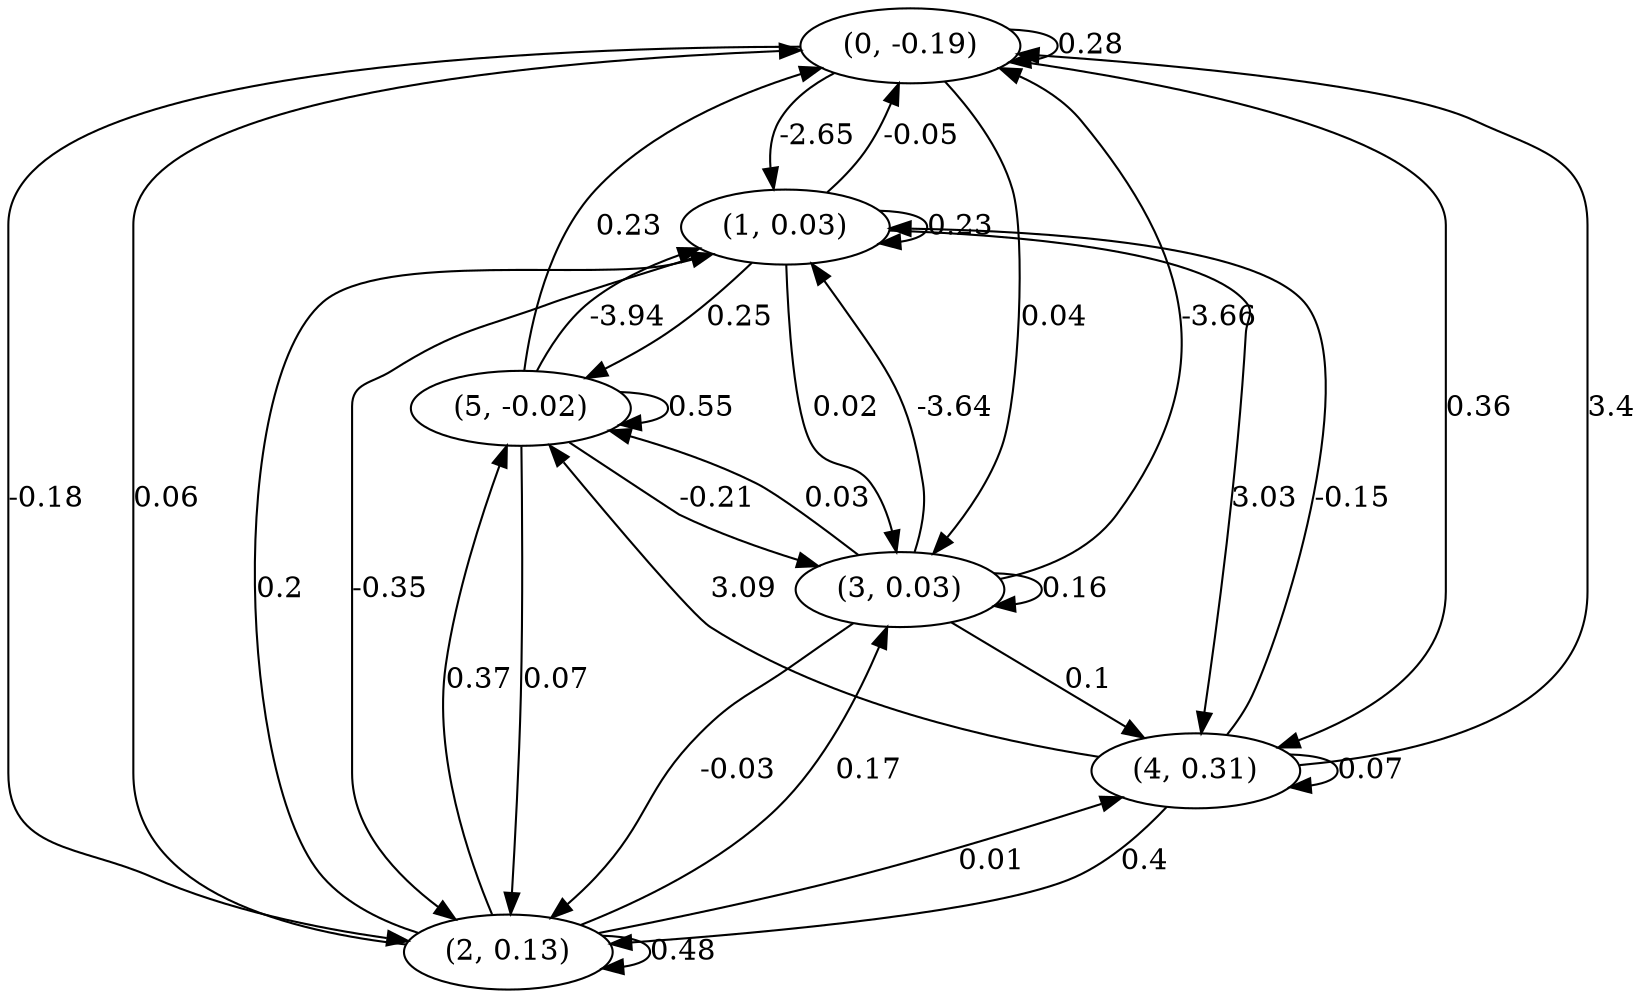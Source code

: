 digraph {
    0 [ label = "(0, -0.19)" ]
    1 [ label = "(1, 0.03)" ]
    2 [ label = "(2, 0.13)" ]
    3 [ label = "(3, 0.03)" ]
    4 [ label = "(4, 0.31)" ]
    5 [ label = "(5, -0.02)" ]
    0 -> 0 [ label = "0.28" ]
    1 -> 1 [ label = "0.23" ]
    2 -> 2 [ label = "0.48" ]
    3 -> 3 [ label = "0.16" ]
    4 -> 4 [ label = "0.07" ]
    5 -> 5 [ label = "0.55" ]
    1 -> 0 [ label = "-0.05" ]
    2 -> 0 [ label = "0.06" ]
    3 -> 0 [ label = "-3.66" ]
    4 -> 0 [ label = "3.4" ]
    5 -> 0 [ label = "0.23" ]
    0 -> 1 [ label = "-2.65" ]
    2 -> 1 [ label = "0.2" ]
    3 -> 1 [ label = "-3.64" ]
    4 -> 1 [ label = "-0.15" ]
    5 -> 1 [ label = "-3.94" ]
    0 -> 2 [ label = "-0.18" ]
    1 -> 2 [ label = "-0.35" ]
    3 -> 2 [ label = "-0.03" ]
    4 -> 2 [ label = "0.4" ]
    5 -> 2 [ label = "0.07" ]
    0 -> 3 [ label = "0.04" ]
    1 -> 3 [ label = "0.02" ]
    2 -> 3 [ label = "0.17" ]
    5 -> 3 [ label = "-0.21" ]
    0 -> 4 [ label = "0.36" ]
    1 -> 4 [ label = "3.03" ]
    2 -> 4 [ label = "0.01" ]
    3 -> 4 [ label = "0.1" ]
    1 -> 5 [ label = "0.25" ]
    2 -> 5 [ label = "0.37" ]
    3 -> 5 [ label = "0.03" ]
    4 -> 5 [ label = "3.09" ]
}

